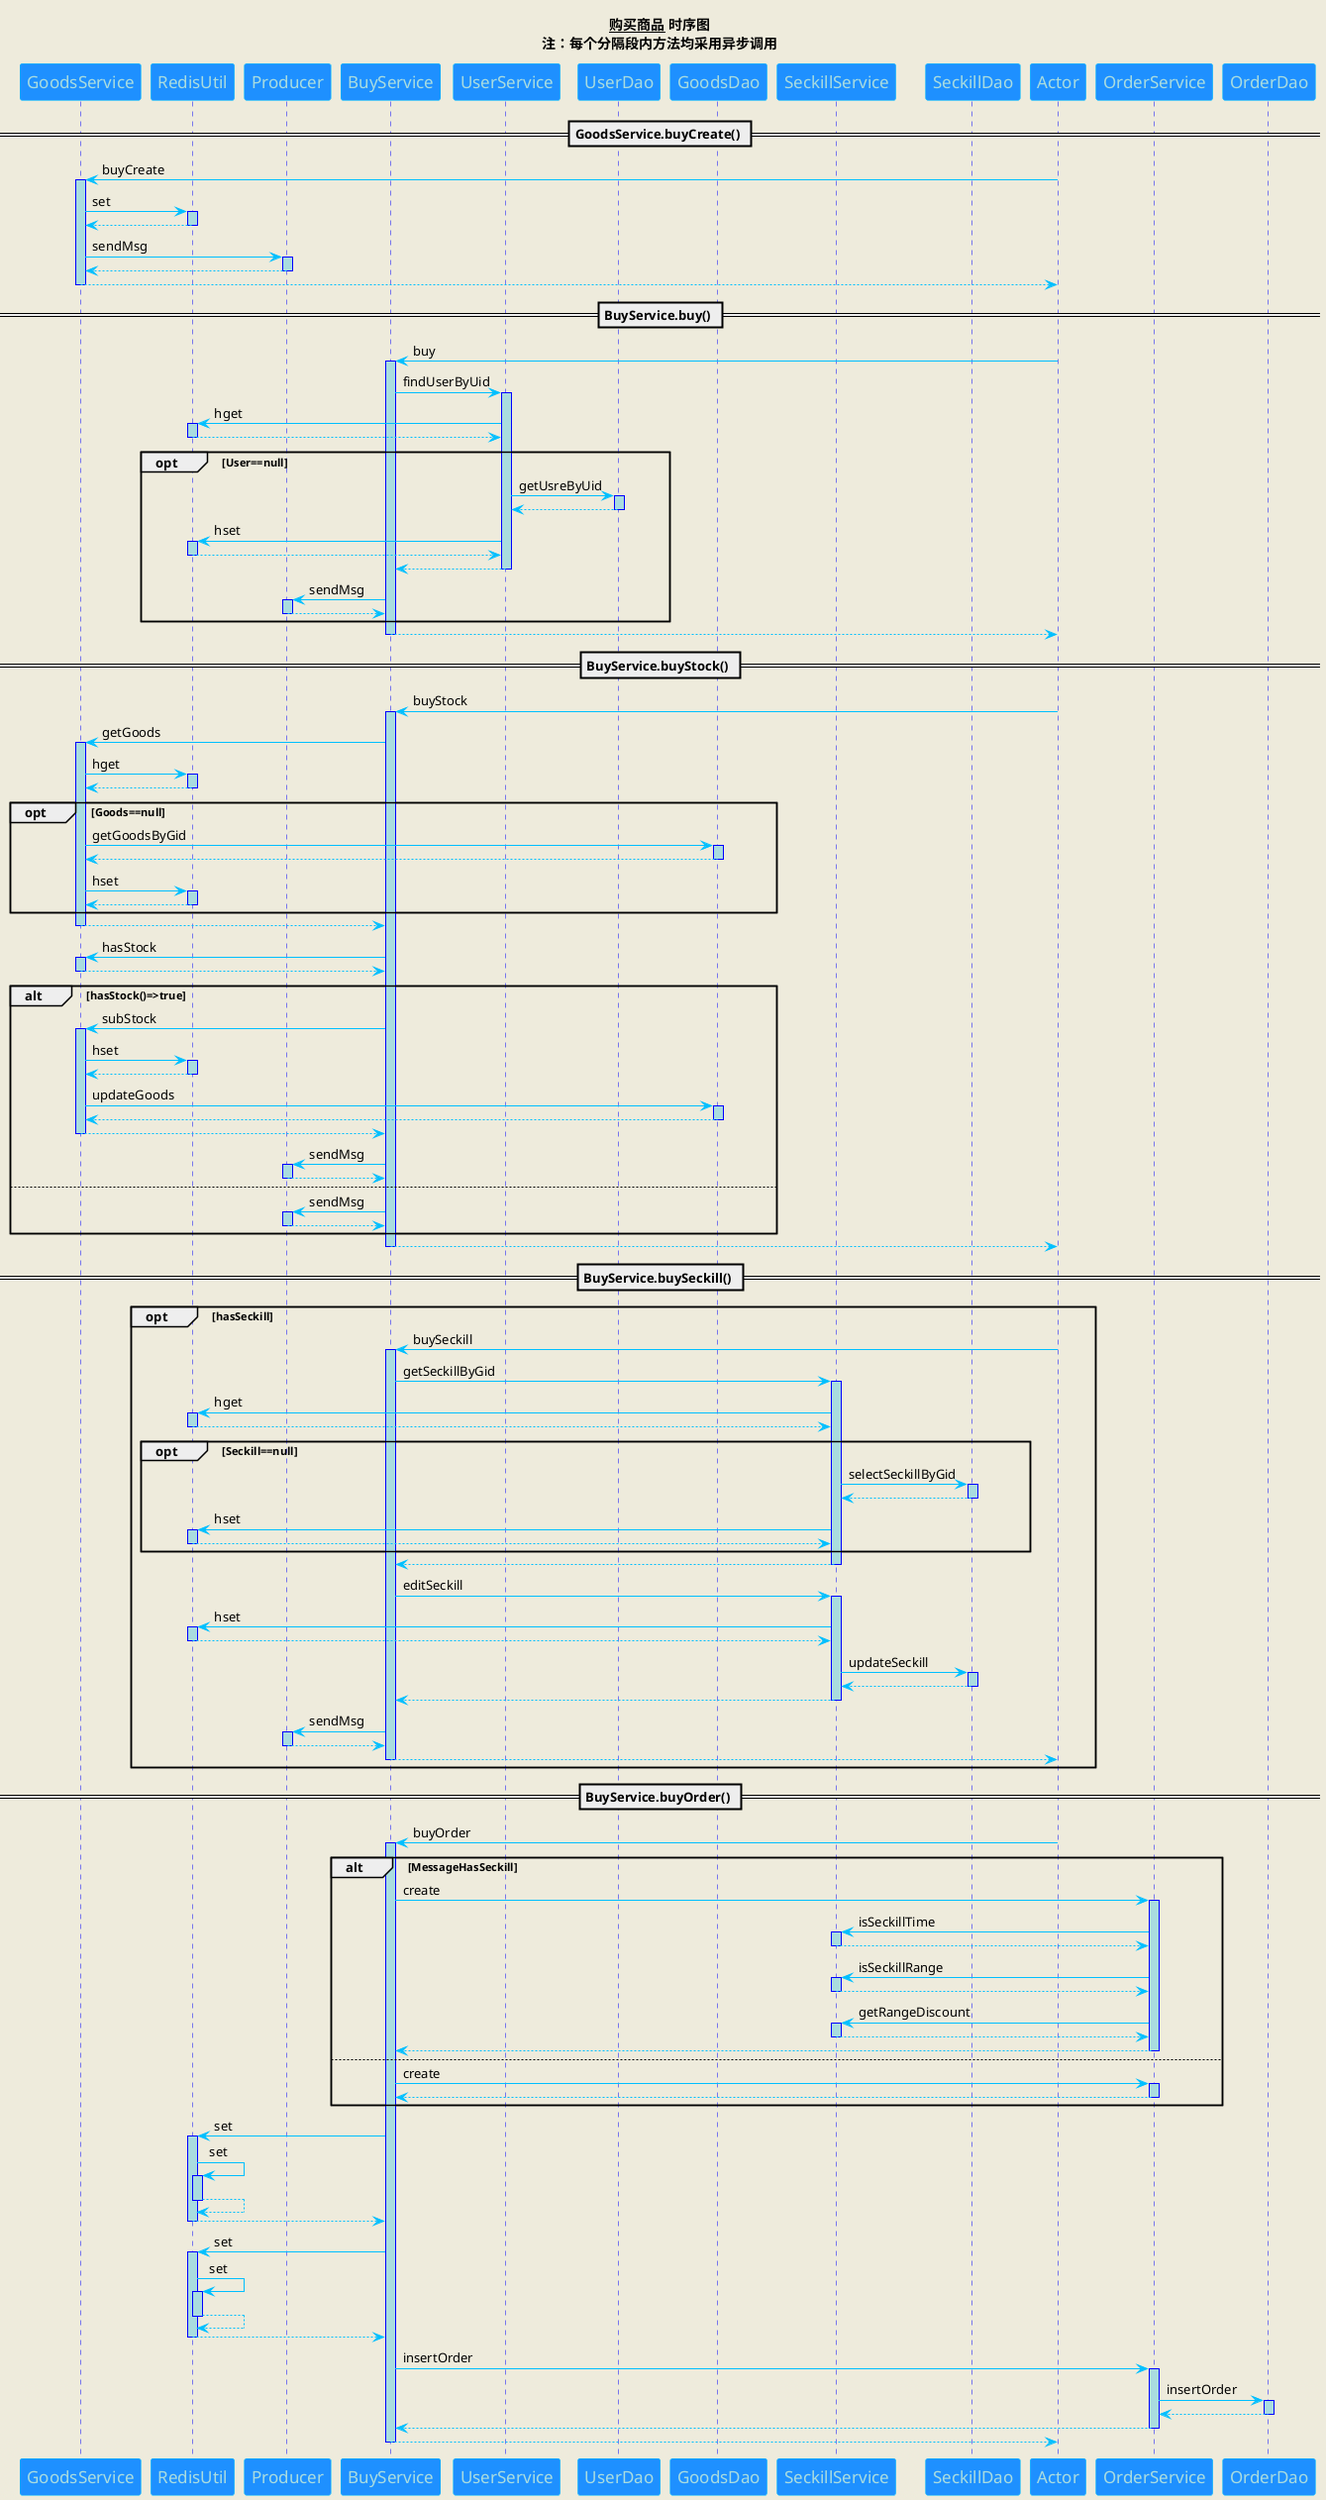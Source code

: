 @startuml
title
__购买商品__ **时序图**
注：每个分隔段内方法均采用异步调用
end title
skinparam backgroundColor #EEEBDC
'skinparam handwritten true 仿手写太花了...

skinparam sequence {
ArrowColor DeepSkyBlue
ActorBorderColor DeepSkyBlue
LifeLineBorderColor blue
LifeLineBackgroundColor #A9DCDF

ParticipantBorderColor DeepSkyBlue
ParticipantBackgroundColor DodgerBlue
ParticipantFontName Impact
ParticipantFontSize 17
ParticipantFontColor #A9DCDF

ActorBackgroundColor aqua
ActorFontColor DeepSkyBlue
ActorFontSize 17
ActorFontName Aapex
}

== GoodsService.buyCreate() ==
participant Actor
Actor -> GoodsService : buyCreate
activate GoodsService
GoodsService -> RedisUtil : set
activate RedisUtil
RedisUtil --> GoodsService
deactivate RedisUtil
GoodsService -> Producer : sendMsg
activate Producer
Producer --> GoodsService
deactivate Producer
return
== BuyService.buy() ==
participant Actor
Actor -> BuyService : buy
activate BuyService
BuyService -> UserService : findUserByUid
activate UserService
UserService -> RedisUtil : hget
activate RedisUtil
RedisUtil --> UserService
deactivate RedisUtil
opt User==null
UserService -> UserDao : getUsreByUid
activate UserDao
UserDao --> UserService
deactivate UserDao
UserService -> RedisUtil : hset
activate RedisUtil
RedisUtil --> UserService
deactivate RedisUtil
UserService --> BuyService
deactivate UserService
BuyService -> Producer : sendMsg
activate Producer
Producer --> BuyService
deactivate Producer
end
return
== BuyService.buyStock() ==
participant Actor
Actor -> BuyService : buyStock
activate BuyService
BuyService -> GoodsService : getGoods
activate GoodsService
GoodsService -> RedisUtil : hget
activate RedisUtil
RedisUtil --> GoodsService
deactivate RedisUtil
opt Goods==null
GoodsService -> GoodsDao : getGoodsByGid
activate GoodsDao
GoodsDao --> GoodsService
deactivate GoodsDao
GoodsService -> RedisUtil : hset
activate RedisUtil
RedisUtil --> GoodsService
deactivate RedisUtil
end
GoodsService --> BuyService
deactivate GoodsService
BuyService -> GoodsService : hasStock
activate GoodsService
GoodsService --> BuyService
deactivate GoodsService
alt hasStock()=>true
BuyService -> GoodsService : subStock
activate GoodsService
GoodsService -> RedisUtil : hset
activate RedisUtil
RedisUtil --> GoodsService
deactivate RedisUtil
GoodsService -> GoodsDao : updateGoods
activate GoodsDao
GoodsDao --> GoodsService
deactivate GoodsDao
GoodsService --> BuyService
deactivate GoodsService
BuyService -> Producer : sendMsg
activate Producer
Producer --> BuyService
deactivate Producer
else
BuyService -> Producer : sendMsg
activate Producer
Producer --> BuyService
deactivate Producer
end
return
== BuyService.buySeckill() ==
opt hasSeckill
participant Actor
Actor -> BuyService : buySeckill
activate BuyService
BuyService -> SeckillService : getSeckillByGid
activate SeckillService
SeckillService -> RedisUtil : hget
activate RedisUtil
RedisUtil --> SeckillService
deactivate RedisUtil
opt Seckill==null
SeckillService -> SeckillDao : selectSeckillByGid
activate SeckillDao
SeckillDao --> SeckillService
deactivate SeckillDao
SeckillService -> RedisUtil : hset
activate RedisUtil
RedisUtil --> SeckillService
deactivate RedisUtil
end
SeckillService --> BuyService
deactivate SeckillService
BuyService -> SeckillService : editSeckill
activate SeckillService
SeckillService -> RedisUtil : hset
activate RedisUtil
RedisUtil --> SeckillService
deactivate RedisUtil
SeckillService -> SeckillDao : updateSeckill
activate SeckillDao
SeckillDao --> SeckillService
deactivate SeckillDao
SeckillService --> BuyService
deactivate SeckillService
BuyService -> Producer : sendMsg
activate Producer
Producer --> BuyService
deactivate Producer
return
end
== BuyService.buyOrder() ==
participant Actor
Actor -> BuyService : buyOrder
activate BuyService
alt MessageHasSeckill
BuyService -> OrderService : create
activate OrderService
OrderService -> SeckillService : isSeckillTime
activate SeckillService
SeckillService --> OrderService
deactivate SeckillService
OrderService -> SeckillService : isSeckillRange
activate SeckillService
SeckillService --> OrderService
deactivate SeckillService
OrderService -> SeckillService : getRangeDiscount
activate SeckillService
SeckillService --> OrderService
deactivate SeckillService
OrderService --> BuyService
deactivate OrderService
else
BuyService -> OrderService : create
activate OrderService
OrderService --> BuyService
deactivate OrderService
end
BuyService -> RedisUtil : set
activate RedisUtil
RedisUtil -> RedisUtil : set
activate RedisUtil
RedisUtil --> RedisUtil
deactivate RedisUtil
RedisUtil --> BuyService
deactivate RedisUtil
BuyService -> RedisUtil : set
activate RedisUtil
RedisUtil -> RedisUtil : set
activate RedisUtil
RedisUtil --> RedisUtil
deactivate RedisUtil
RedisUtil --> BuyService
deactivate RedisUtil
BuyService -> OrderService : insertOrder
activate OrderService
OrderService -> OrderDao : insertOrder
activate OrderDao
OrderDao --> OrderService
deactivate OrderDao
OrderService --> BuyService
deactivate OrderService
return
@enduml